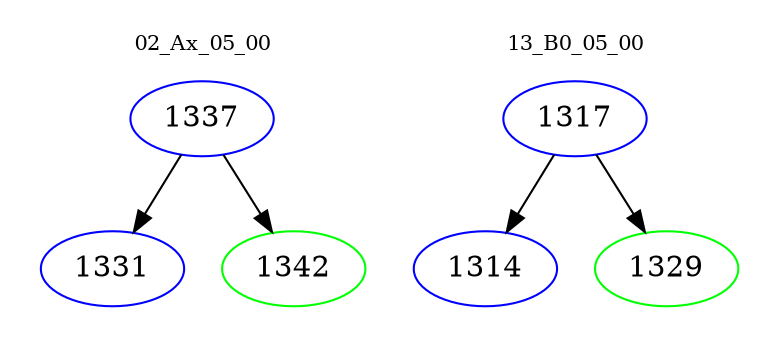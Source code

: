 digraph{
subgraph cluster_0 {
color = white
label = "02_Ax_05_00";
fontsize=10;
T0_1337 [label="1337", color="blue"]
T0_1337 -> T0_1331 [color="black"]
T0_1331 [label="1331", color="blue"]
T0_1337 -> T0_1342 [color="black"]
T0_1342 [label="1342", color="green"]
}
subgraph cluster_1 {
color = white
label = "13_B0_05_00";
fontsize=10;
T1_1317 [label="1317", color="blue"]
T1_1317 -> T1_1314 [color="black"]
T1_1314 [label="1314", color="blue"]
T1_1317 -> T1_1329 [color="black"]
T1_1329 [label="1329", color="green"]
}
}
